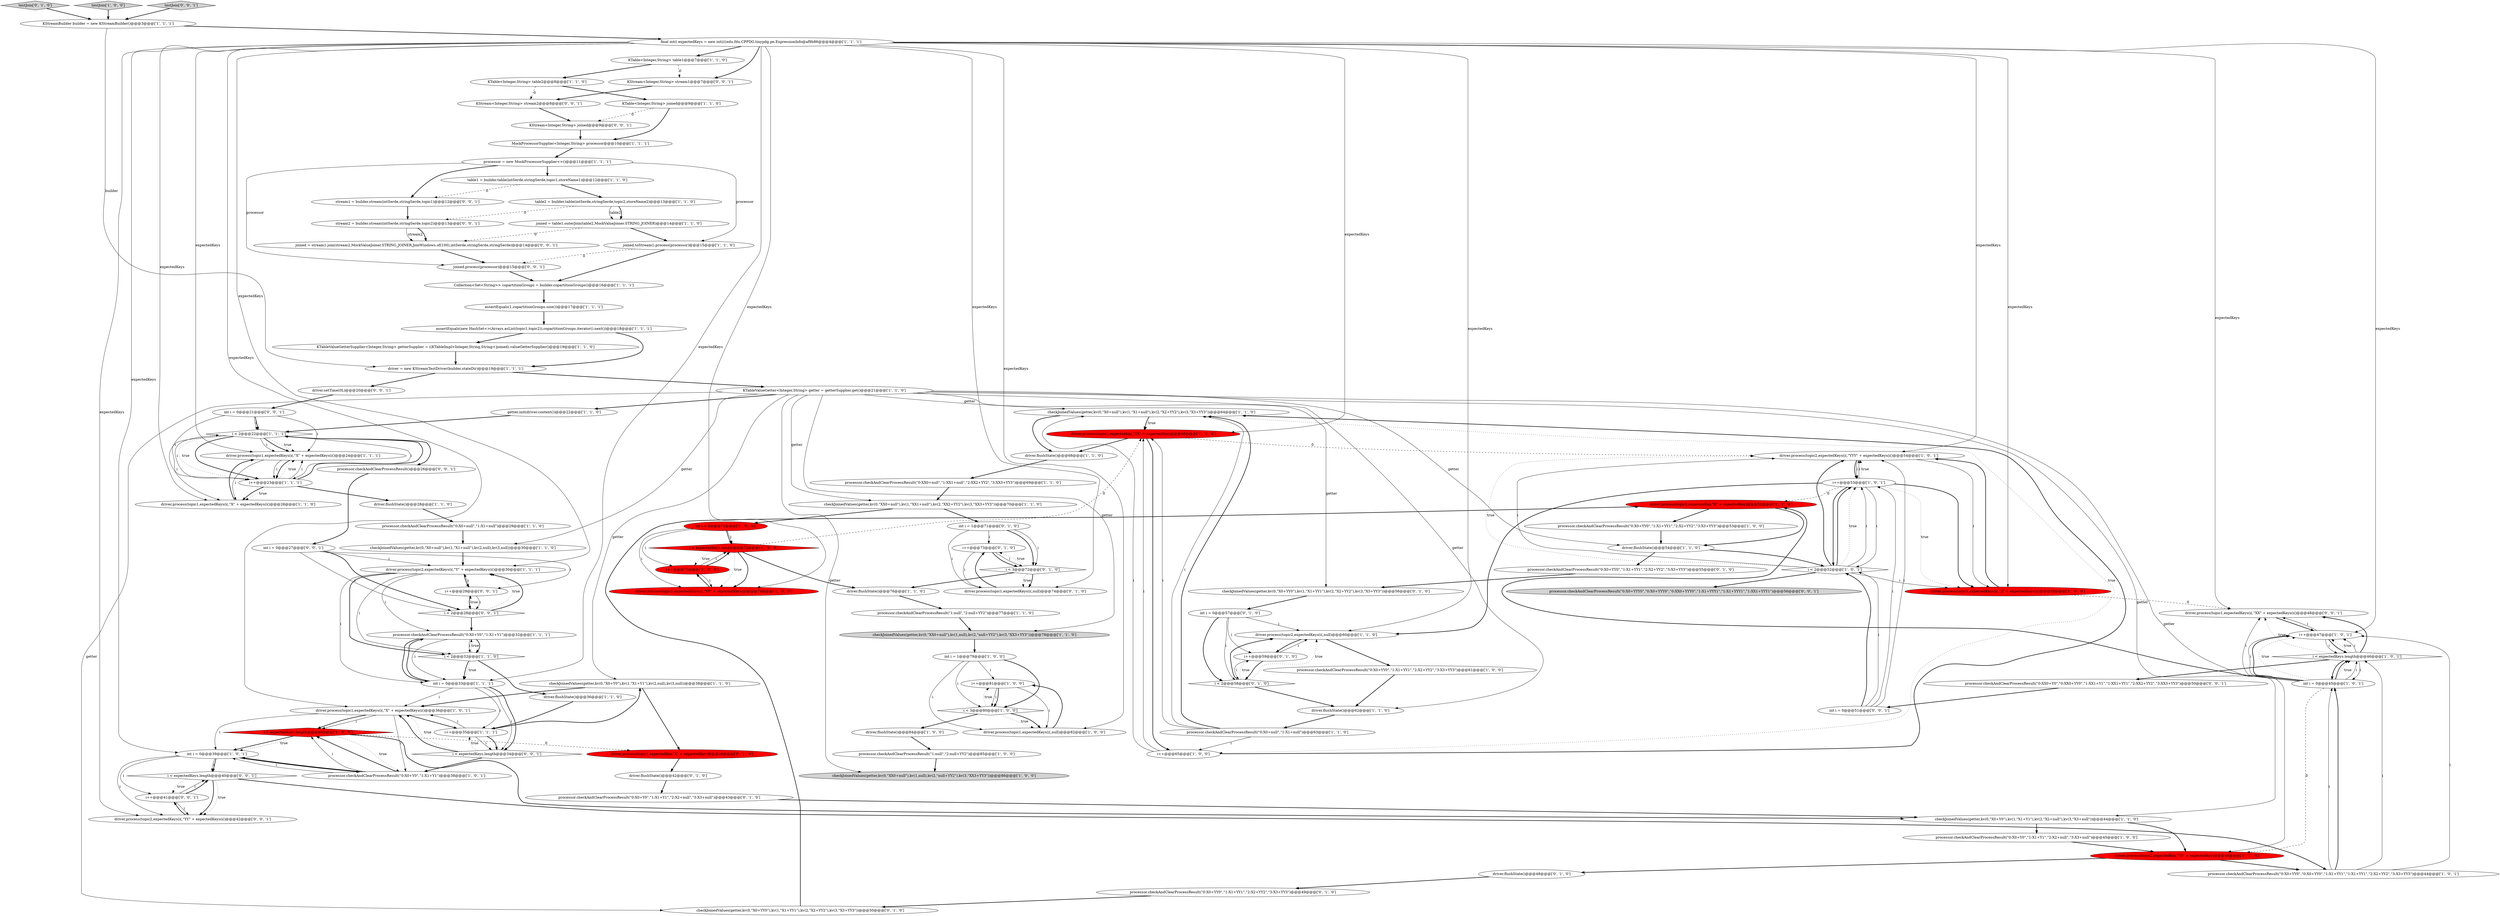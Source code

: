digraph {
36 [style = filled, label = "checkJoinedValues(getter,kv(0,\"X0+null\"),kv(1,\"X1+null\"),kv(2,\"X2+YY2\"),kv(3,\"X3+YY3\"))@@@64@@@['1', '1', '0']", fillcolor = white, shape = ellipse image = "AAA0AAABBB1BBB"];
86 [style = filled, label = "int i = 0@@@57@@@['0', '1', '0']", fillcolor = white, shape = ellipse image = "AAA0AAABBB2BBB"];
56 [style = filled, label = "i < expectedKeys.length@@@40@@@['1', '0', '0']", fillcolor = red, shape = diamond image = "AAA1AAABBB1BBB"];
92 [style = filled, label = "i++@@@29@@@['0', '0', '1']", fillcolor = white, shape = ellipse image = "AAA0AAABBB3BBB"];
108 [style = filled, label = "KStream<Integer,String> joined@@@9@@@['0', '0', '1']", fillcolor = white, shape = ellipse image = "AAA0AAABBB3BBB"];
22 [style = filled, label = "driver.flushState()@@@36@@@['1', '1', '0']", fillcolor = white, shape = ellipse image = "AAA0AAABBB1BBB"];
89 [style = filled, label = "i++@@@73@@@['0', '1', '0']", fillcolor = white, shape = ellipse image = "AAA0AAABBB2BBB"];
9 [style = filled, label = "driver.process(topic2,expectedKey,\"YY\" + expectedKey)@@@46@@@['1', '1', '0']", fillcolor = red, shape = ellipse image = "AAA1AAABBB1BBB"];
42 [style = filled, label = "driver = new KStreamTestDriver(builder,stateDir)@@@19@@@['1', '1', '1']", fillcolor = white, shape = ellipse image = "AAA0AAABBB1BBB"];
63 [style = filled, label = "i < 2@@@32@@@['1', '1', '0']", fillcolor = white, shape = diamond image = "AAA0AAABBB1BBB"];
67 [style = filled, label = "assertEquals(new HashSet<>(Arrays.asList(topic1,topic2)),copartitionGroups.iterator().next())@@@18@@@['1', '1', '1']", fillcolor = white, shape = ellipse image = "AAA0AAABBB1BBB"];
29 [style = filled, label = "i++@@@81@@@['1', '0', '0']", fillcolor = white, shape = ellipse image = "AAA0AAABBB1BBB"];
57 [style = filled, label = "checkJoinedValues(getter,kv(0,\"X0+Y0\"),kv(1,\"X1+Y1\"),kv(2,null),kv(3,null))@@@38@@@['1', '1', '0']", fillcolor = white, shape = ellipse image = "AAA0AAABBB1BBB"];
91 [style = filled, label = "KStream<Integer,String> stream2@@@8@@@['0', '0', '1']", fillcolor = white, shape = ellipse image = "AAA0AAABBB3BBB"];
19 [style = filled, label = "table2 = builder.table(intSerde,stringSerde,topic2,storeName2)@@@13@@@['1', '1', '0']", fillcolor = white, shape = ellipse image = "AAA0AAABBB1BBB"];
59 [style = filled, label = "processor.checkAndClearProcessResult(\"1:null\",\"2:null+YY2\")@@@85@@@['1', '0', '0']", fillcolor = white, shape = ellipse image = "AAA0AAABBB1BBB"];
102 [style = filled, label = "joined.process(processor)@@@15@@@['0', '0', '1']", fillcolor = white, shape = ellipse image = "AAA0AAABBB3BBB"];
7 [style = filled, label = "processor.checkAndClearProcessResult(\"0:X0+Y0\",\"1:X1+Y1\")@@@32@@@['1', '1', '1']", fillcolor = white, shape = ellipse image = "AAA0AAABBB1BBB"];
17 [style = filled, label = "i < 3@@@80@@@['1', '0', '0']", fillcolor = white, shape = diamond image = "AAA0AAABBB1BBB"];
88 [style = filled, label = "processor.checkAndClearProcessResult(\"0:X0+YY0\",\"1:X1+YY1\",\"2:X2+YY2\",\"3:X3+YY3\")@@@55@@@['0', '1', '0']", fillcolor = white, shape = ellipse image = "AAA0AAABBB2BBB"];
27 [style = filled, label = "checkJoinedValues(getter,kv(0,\"XX0+null\"),kv(1,null),kv(2,\"null+YY2\"),kv(3,\"XX3+YY3\"))@@@86@@@['1', '0', '0']", fillcolor = lightgray, shape = ellipse image = "AAA0AAABBB1BBB"];
80 [style = filled, label = "processor.checkAndClearProcessResult(\"0:X0+Y0\",\"1:X1+Y1\",\"2:X2+null\",\"3:X3+null\")@@@43@@@['0', '1', '0']", fillcolor = white, shape = ellipse image = "AAA0AAABBB2BBB"];
94 [style = filled, label = "stream2 = builder.stream(intSerde,stringSerde,topic2)@@@13@@@['0', '0', '1']", fillcolor = white, shape = ellipse image = "AAA0AAABBB3BBB"];
18 [style = filled, label = "i++@@@47@@@['1', '0', '1']", fillcolor = white, shape = ellipse image = "AAA0AAABBB1BBB"];
111 [style = filled, label = "joined = stream1.join(stream2,MockValueJoiner.STRING_JOINER,JoinWindows.of(100),intSerde,stringSerde,stringSerde)@@@14@@@['0', '0', '1']", fillcolor = white, shape = ellipse image = "AAA0AAABBB3BBB"];
33 [style = filled, label = "processor.checkAndClearProcessResult(\"0:X0+YY0\",\"0:X0+YY0\",\"1:X1+YY1\",\"1:X1+YY1\",\"2:X2+YY2\",\"3:X3+YY3\")@@@44@@@['1', '0', '1']", fillcolor = white, shape = ellipse image = "AAA0AAABBB1BBB"];
99 [style = filled, label = "i < expectedKeys.length@@@40@@@['0', '0', '1']", fillcolor = white, shape = diamond image = "AAA0AAABBB3BBB"];
41 [style = filled, label = "driver.process(topic1,expectedKeys(i(,\"X\" + expectedKeys(i()@@@36@@@['1', '0', '1']", fillcolor = white, shape = ellipse image = "AAA0AAABBB1BBB"];
40 [style = filled, label = "driver.process(topic1,expectedKeys(i(,\"X\" + expectedKeys(i()@@@24@@@['1', '1', '1']", fillcolor = white, shape = ellipse image = "AAA0AAABBB1BBB"];
75 [style = filled, label = "driver.process(topic1,expectedKey,\"X\" + expectedKey)@@@40@@@['0', '1', '0']", fillcolor = red, shape = ellipse image = "AAA1AAABBB2BBB"];
8 [style = filled, label = "driver.process(topic1,expectedKey,\"X\" + expectedKey)@@@52@@@['1', '1', '0']", fillcolor = red, shape = ellipse image = "AAA1AAABBB1BBB"];
65 [style = filled, label = "processor.checkAndClearProcessResult(\"0:XX0+null\",\"1:XX1+null\",\"2:XX2+YY2\",\"3:XX3+YY3\")@@@69@@@['1', '1', '0']", fillcolor = white, shape = ellipse image = "AAA0AAABBB1BBB"];
34 [style = filled, label = "getter.init(driver.context())@@@22@@@['1', '1', '0']", fillcolor = white, shape = ellipse image = "AAA0AAABBB1BBB"];
109 [style = filled, label = "i < 2@@@28@@@['0', '0', '1']", fillcolor = white, shape = diamond image = "AAA0AAABBB3BBB"];
76 [style = filled, label = "i < 3@@@72@@@['0', '1', '0']", fillcolor = white, shape = diamond image = "AAA0AAABBB2BBB"];
73 [style = filled, label = "processor.checkAndClearProcessResult(\"0:X0+null\",\"1:X1+null\")@@@63@@@['1', '1', '0']", fillcolor = white, shape = ellipse image = "AAA0AAABBB1BBB"];
81 [style = filled, label = "testJoin['0', '1', '0']", fillcolor = lightgray, shape = diamond image = "AAA0AAABBB2BBB"];
24 [style = filled, label = "driver.process(topic2,expectedKeys(i(,null)@@@60@@@['1', '1', '0']", fillcolor = white, shape = ellipse image = "AAA0AAABBB1BBB"];
32 [style = filled, label = "joined = table1.outerJoin(table2,MockValueJoiner.STRING_JOINER)@@@14@@@['1', '1', '0']", fillcolor = white, shape = ellipse image = "AAA0AAABBB1BBB"];
110 [style = filled, label = "processor.checkAndClearProcessResult(\"0:X0+YYY0\",\"0:X0+YYY0\",\"0:XX0+YYY0\",\"1:X1+YYY1\",\"1:X1+YYY1\",\"1:XX1+YYY1\")@@@56@@@['0', '0', '1']", fillcolor = lightgray, shape = ellipse image = "AAA0AAABBB3BBB"];
21 [style = filled, label = "MockProcessorSupplier<Integer,String> processor@@@10@@@['1', '1', '1']", fillcolor = white, shape = ellipse image = "AAA0AAABBB1BBB"];
25 [style = filled, label = "driver.flushState()@@@76@@@['1', '1', '0']", fillcolor = white, shape = ellipse image = "AAA0AAABBB1BBB"];
60 [style = filled, label = "KTable<Integer,String> joined@@@9@@@['1', '1', '0']", fillcolor = white, shape = ellipse image = "AAA0AAABBB1BBB"];
69 [style = filled, label = "processor.checkAndClearProcessResult(\"0:X0+null\",\"1:X1+null\")@@@29@@@['1', '1', '0']", fillcolor = white, shape = ellipse image = "AAA0AAABBB1BBB"];
101 [style = filled, label = "stream1 = builder.stream(intSerde,stringSerde,topic1)@@@12@@@['0', '0', '1']", fillcolor = white, shape = ellipse image = "AAA0AAABBB3BBB"];
107 [style = filled, label = "int i = 0@@@51@@@['0', '0', '1']", fillcolor = white, shape = ellipse image = "AAA0AAABBB3BBB"];
5 [style = filled, label = "i < expectedKeys.length@@@72@@@['1', '0', '0']", fillcolor = red, shape = diamond image = "AAA1AAABBB1BBB"];
20 [style = filled, label = "processor.checkAndClearProcessResult(\"0:X0+YY0\",\"1:X1+YY1\",\"2:X2+YY2\",\"3:X3+YY3\")@@@53@@@['1', '0', '0']", fillcolor = white, shape = ellipse image = "AAA0AAABBB1BBB"];
74 [style = filled, label = "driver.process(topic1,expectedKey,\"XX\" + expectedKey)@@@66@@@['1', '1', '0']", fillcolor = red, shape = ellipse image = "AAA1AAABBB1BBB"];
87 [style = filled, label = "checkJoinedValues(getter,kv(0,\"X0+YY0\"),kv(1,\"X1+YY1\"),kv(2,\"X2+YY2\"),kv(3,\"X3+YY3\"))@@@50@@@['0', '1', '0']", fillcolor = white, shape = ellipse image = "AAA0AAABBB2BBB"];
100 [style = filled, label = "int i = 0@@@21@@@['0', '0', '1']", fillcolor = white, shape = ellipse image = "AAA0AAABBB3BBB"];
78 [style = filled, label = "i < 2@@@58@@@['0', '1', '0']", fillcolor = white, shape = diamond image = "AAA0AAABBB2BBB"];
77 [style = filled, label = "driver.flushState()@@@42@@@['0', '1', '0']", fillcolor = white, shape = ellipse image = "AAA0AAABBB2BBB"];
96 [style = filled, label = "i < expectedKeys.length@@@34@@@['0', '0', '1']", fillcolor = white, shape = diamond image = "AAA0AAABBB3BBB"];
31 [style = filled, label = "processor = new MockProcessorSupplier<>()@@@11@@@['1', '1', '1']", fillcolor = white, shape = ellipse image = "AAA0AAABBB1BBB"];
84 [style = filled, label = "driver.flushState()@@@48@@@['0', '1', '0']", fillcolor = white, shape = ellipse image = "AAA0AAABBB2BBB"];
49 [style = filled, label = "int i = 0@@@39@@@['1', '0', '1']", fillcolor = white, shape = ellipse image = "AAA0AAABBB1BBB"];
105 [style = filled, label = "processor.checkAndClearProcessResult(\"0:XX0+Y0\",\"0:XX0+YY0\",\"1:XX1+Y1\",\"1:XX1+YY1\",\"2:XX2+YY2\",\"3:XX3+YY3\")@@@50@@@['0', '0', '1']", fillcolor = white, shape = ellipse image = "AAA0AAABBB3BBB"];
43 [style = filled, label = "int i = 0@@@45@@@['1', '0', '1']", fillcolor = white, shape = ellipse image = "AAA0AAABBB1BBB"];
52 [style = filled, label = "KStreamBuilder builder = new KStreamBuilder()@@@3@@@['1', '1', '1']", fillcolor = white, shape = ellipse image = "AAA0AAABBB1BBB"];
13 [style = filled, label = "processor.checkAndClearProcessResult(\"0:X0+Y0\",\"1:X1+Y1\")@@@38@@@['1', '0', '1']", fillcolor = white, shape = ellipse image = "AAA0AAABBB1BBB"];
28 [style = filled, label = "driver.flushState()@@@28@@@['1', '1', '0']", fillcolor = white, shape = ellipse image = "AAA0AAABBB1BBB"];
45 [style = filled, label = "driver.process(topic1,expectedKeys(i(,\"X\" + expectedKeys(i()@@@26@@@['1', '1', '0']", fillcolor = white, shape = ellipse image = "AAA0AAABBB1BBB"];
83 [style = filled, label = "checkJoinedValues(getter,kv(0,\"X0+YY0\"),kv(1,\"X1+YY1\"),kv(2,\"X2+YY2\"),kv(3,\"X3+YY3\"))@@@56@@@['0', '1', '0']", fillcolor = white, shape = ellipse image = "AAA0AAABBB2BBB"];
35 [style = filled, label = "i < expectedKeys.length@@@46@@@['1', '0', '1']", fillcolor = white, shape = diamond image = "AAA0AAABBB1BBB"];
64 [style = filled, label = "i++@@@23@@@['1', '1', '1']", fillcolor = white, shape = ellipse image = "AAA0AAABBB1BBB"];
104 [style = filled, label = "processor.checkAndClearProcessResult()@@@26@@@['0', '0', '1']", fillcolor = white, shape = ellipse image = "AAA0AAABBB3BBB"];
26 [style = filled, label = "processor.checkAndClearProcessResult(\"1:null\",\"2:null+YY2\")@@@77@@@['1', '1', '0']", fillcolor = white, shape = ellipse image = "AAA0AAABBB1BBB"];
66 [style = filled, label = "checkJoinedValues(getter,kv(0,\"XX0+null\"),kv(1,null),kv(2,\"null+YY2\"),kv(3,\"XX3+YY3\"))@@@78@@@['1', '1', '0']", fillcolor = lightgray, shape = ellipse image = "AAA0AAABBB1BBB"];
95 [style = filled, label = "i++@@@41@@@['0', '0', '1']", fillcolor = white, shape = ellipse image = "AAA0AAABBB3BBB"];
39 [style = filled, label = "Collection<Set<String>> copartitionGroups = builder.copartitionGroups()@@@16@@@['1', '1', '1']", fillcolor = white, shape = ellipse image = "AAA0AAABBB1BBB"];
58 [style = filled, label = "testJoin['1', '0', '0']", fillcolor = lightgray, shape = diamond image = "AAA0AAABBB1BBB"];
85 [style = filled, label = "driver.process(topic1,expectedKeys(i(,null)@@@74@@@['0', '1', '0']", fillcolor = white, shape = ellipse image = "AAA0AAABBB2BBB"];
48 [style = filled, label = "driver.flushState()@@@84@@@['1', '0', '0']", fillcolor = white, shape = ellipse image = "AAA0AAABBB1BBB"];
3 [style = filled, label = "i++@@@65@@@['1', '0', '0']", fillcolor = white, shape = ellipse image = "AAA0AAABBB1BBB"];
38 [style = filled, label = "final int(( expectedKeys = new int((((edu.fdu.CPPDG.tinypdg.pe.ExpressionInfo@af9b86@@@4@@@['1', '1', '1']", fillcolor = white, shape = ellipse image = "AAA0AAABBB1BBB"];
2 [style = filled, label = "KTableValueGetter<Integer,String> getter = getterSupplier.get()@@@21@@@['1', '1', '0']", fillcolor = white, shape = ellipse image = "AAA0AAABBB1BBB"];
90 [style = filled, label = "processor.checkAndClearProcessResult(\"0:X0+YY0\",\"1:X1+YY1\",\"2:X2+YY2\",\"3:X3+YY3\")@@@49@@@['0', '1', '0']", fillcolor = white, shape = ellipse image = "AAA0AAABBB2BBB"];
50 [style = filled, label = "checkJoinedValues(getter,kv(0,\"X0+null\"),kv(1,\"X1+null\"),kv(2,null),kv(3,null))@@@30@@@['1', '1', '0']", fillcolor = white, shape = ellipse image = "AAA0AAABBB1BBB"];
10 [style = filled, label = "driver.flushState()@@@68@@@['1', '1', '0']", fillcolor = white, shape = ellipse image = "AAA0AAABBB1BBB"];
106 [style = filled, label = "KStream<Integer,String> stream1@@@7@@@['0', '0', '1']", fillcolor = white, shape = ellipse image = "AAA0AAABBB3BBB"];
16 [style = filled, label = "KTableValueGetterSupplier<Integer,String> getterSupplier = ((KTableImpl<Integer,String,String>)joined).valueGetterSupplier()@@@19@@@['1', '1', '0']", fillcolor = white, shape = ellipse image = "AAA0AAABBB1BBB"];
79 [style = filled, label = "i++@@@59@@@['0', '1', '0']", fillcolor = white, shape = ellipse image = "AAA0AAABBB2BBB"];
0 [style = filled, label = "driver.process(topic1,expectedKeys(i(,\"XX\" + expectedKeys(i()@@@74@@@['1', '0', '0']", fillcolor = red, shape = ellipse image = "AAA1AAABBB1BBB"];
61 [style = filled, label = "assertEquals(1,copartitionGroups.size())@@@17@@@['1', '1', '1']", fillcolor = white, shape = ellipse image = "AAA0AAABBB1BBB"];
103 [style = filled, label = "driver.setTime(0L)@@@20@@@['0', '0', '1']", fillcolor = white, shape = ellipse image = "AAA0AAABBB3BBB"];
44 [style = filled, label = "i < 2@@@22@@@['1', '1', '1']", fillcolor = white, shape = diamond image = "AAA0AAABBB1BBB"];
15 [style = filled, label = "i++@@@53@@@['1', '0', '1']", fillcolor = white, shape = ellipse image = "AAA0AAABBB1BBB"];
62 [style = filled, label = "joined.toStream().process(processor)@@@15@@@['1', '1', '0']", fillcolor = white, shape = ellipse image = "AAA0AAABBB1BBB"];
71 [style = filled, label = "processor.checkAndClearProcessResult(\"0:X0+Y0\",\"1:X1+Y1\",\"2:X2+null\",\"3:X3+null\")@@@45@@@['1', '0', '0']", fillcolor = white, shape = ellipse image = "AAA0AAABBB1BBB"];
55 [style = filled, label = "driver.process(topic1,expectedKeys(i(,null)@@@82@@@['1', '0', '0']", fillcolor = white, shape = ellipse image = "AAA0AAABBB1BBB"];
11 [style = filled, label = "table1 = builder.table(intSerde,stringSerde,topic1,storeName1)@@@12@@@['1', '1', '0']", fillcolor = white, shape = ellipse image = "AAA0AAABBB1BBB"];
46 [style = filled, label = "i < 2@@@52@@@['1', '0', '1']", fillcolor = white, shape = diamond image = "AAA0AAABBB1BBB"];
72 [style = filled, label = "processor.checkAndClearProcessResult(\"0:X0+YY0\",\"1:X1+YY1\",\"2:X2+YY2\",\"3:X3+YY3\")@@@61@@@['1', '0', '0']", fillcolor = white, shape = ellipse image = "AAA0AAABBB1BBB"];
1 [style = filled, label = "driver.process(topic2,expectedKeys(i(,\"YYY\" + expectedKeys(i()@@@54@@@['1', '0', '1']", fillcolor = white, shape = ellipse image = "AAA0AAABBB1BBB"];
53 [style = filled, label = "i++@@@73@@@['1', '0', '0']", fillcolor = red, shape = ellipse image = "AAA1AAABBB1BBB"];
23 [style = filled, label = "checkJoinedValues(getter,kv(0,\"X0+Y0\"),kv(1,\"X1+Y1\"),kv(2,\"X2+null\"),kv(3,\"X3+null\"))@@@44@@@['1', '1', '0']", fillcolor = white, shape = ellipse image = "AAA0AAABBB1BBB"];
30 [style = filled, label = "driver.flushState()@@@62@@@['1', '1', '0']", fillcolor = white, shape = ellipse image = "AAA0AAABBB1BBB"];
98 [style = filled, label = "testJoin['0', '0', '1']", fillcolor = lightgray, shape = diamond image = "AAA0AAABBB3BBB"];
54 [style = filled, label = "int i = 1@@@79@@@['1', '0', '0']", fillcolor = white, shape = ellipse image = "AAA0AAABBB1BBB"];
37 [style = filled, label = "int i = 0@@@71@@@['1', '0', '0']", fillcolor = red, shape = ellipse image = "AAA1AAABBB1BBB"];
68 [style = filled, label = "driver.flushState()@@@54@@@['1', '1', '0']", fillcolor = white, shape = ellipse image = "AAA0AAABBB1BBB"];
4 [style = filled, label = "KTable<Integer,String> table2@@@8@@@['1', '1', '0']", fillcolor = white, shape = ellipse image = "AAA0AAABBB1BBB"];
112 [style = filled, label = "driver.process(topic1,expectedKeys(i(,\"XX\" + expectedKeys(i()@@@48@@@['0', '0', '1']", fillcolor = white, shape = ellipse image = "AAA0AAABBB3BBB"];
12 [style = filled, label = "i++@@@35@@@['1', '1', '1']", fillcolor = white, shape = ellipse image = "AAA0AAABBB1BBB"];
82 [style = filled, label = "int i = 1@@@71@@@['0', '1', '0']", fillcolor = white, shape = ellipse image = "AAA0AAABBB2BBB"];
47 [style = filled, label = "KTable<Integer,String> table1@@@7@@@['1', '1', '0']", fillcolor = white, shape = ellipse image = "AAA0AAABBB1BBB"];
51 [style = filled, label = "driver.process(topic1,expectedKeys(i(,\"X\" + expectedKeys(i()@@@58@@@['1', '0', '0']", fillcolor = red, shape = ellipse image = "AAA1AAABBB1BBB"];
93 [style = filled, label = "int i = 0@@@27@@@['0', '0', '1']", fillcolor = white, shape = ellipse image = "AAA0AAABBB3BBB"];
6 [style = filled, label = "driver.process(topic2,expectedKeys(i(,\"Y\" + expectedKeys(i()@@@30@@@['1', '1', '1']", fillcolor = white, shape = ellipse image = "AAA0AAABBB1BBB"];
97 [style = filled, label = "driver.process(topic2,expectedKeys(i(,\"YY\" + expectedKeys(i()@@@42@@@['0', '0', '1']", fillcolor = white, shape = ellipse image = "AAA0AAABBB3BBB"];
70 [style = filled, label = "int i = 0@@@33@@@['1', '1', '1']", fillcolor = white, shape = ellipse image = "AAA0AAABBB1BBB"];
14 [style = filled, label = "checkJoinedValues(getter,kv(0,\"XX0+null\"),kv(1,\"XX1+null\"),kv(2,\"XX2+YY2\"),kv(3,\"XX3+YY3\"))@@@70@@@['1', '1', '0']", fillcolor = white, shape = ellipse image = "AAA0AAABBB1BBB"];
35->105 [style = bold, label=""];
73->74 [style = solid, label="i"];
18->35 [style = solid, label="i"];
24->79 [style = bold, label=""];
81->52 [style = bold, label=""];
70->96 [style = solid, label="i"];
38->24 [style = solid, label="expectedKeys"];
43->35 [style = dotted, label="true"];
71->9 [style = bold, label=""];
46->15 [style = bold, label=""];
109->6 [style = dotted, label="true"];
96->12 [style = dotted, label="true"];
92->109 [style = solid, label="i"];
35->112 [style = dotted, label="true"];
94->111 [style = solid, label="stream2"];
39->61 [style = bold, label=""];
94->111 [style = bold, label=""];
33->18 [style = solid, label="i"];
78->24 [style = dotted, label="true"];
77->80 [style = bold, label=""];
51->1 [style = bold, label=""];
13->49 [style = bold, label=""];
38->55 [style = solid, label="expectedKeys"];
33->43 [style = solid, label="i"];
2->68 [style = solid, label="getter"];
57->41 [style = bold, label=""];
43->18 [style = bold, label=""];
35->43 [style = bold, label=""];
107->15 [style = solid, label="i"];
65->14 [style = bold, label=""];
44->64 [style = dotted, label="true"];
109->7 [style = bold, label=""];
96->41 [style = dotted, label="true"];
89->85 [style = solid, label="i"];
99->97 [style = bold, label=""];
63->22 [style = bold, label=""];
13->49 [style = solid, label="i"];
82->76 [style = bold, label=""];
69->50 [style = bold, label=""];
37->5 [style = bold, label=""];
20->68 [style = bold, label=""];
0->53 [style = bold, label=""];
2->36 [style = solid, label="getter"];
15->46 [style = solid, label="i"];
3->74 [style = solid, label="i"];
3->36 [style = bold, label=""];
53->0 [style = solid, label="i"];
32->62 [style = bold, label=""];
21->31 [style = bold, label=""];
8->20 [style = bold, label=""];
7->70 [style = bold, label=""];
79->24 [style = solid, label="i"];
82->85 [style = solid, label="i"];
5->0 [style = bold, label=""];
15->8 [style = dashed, label="0"];
43->35 [style = bold, label=""];
38->6 [style = solid, label="expectedKeys"];
49->13 [style = bold, label=""];
44->40 [style = dotted, label="true"];
43->8 [style = bold, label=""];
35->112 [style = bold, label=""];
37->5 [style = solid, label="i"];
29->17 [style = solid, label="i"];
18->35 [style = bold, label=""];
16->42 [style = bold, label=""];
98->52 [style = bold, label=""];
75->77 [style = bold, label=""];
44->45 [style = solid, label="i"];
100->64 [style = solid, label="i"];
99->95 [style = dotted, label="true"];
100->44 [style = solid, label="i"];
2->14 [style = solid, label="getter"];
95->99 [style = solid, label="i"];
2->27 [style = solid, label="getter"];
36->74 [style = dotted, label="true"];
49->95 [style = solid, label="i"];
26->66 [style = bold, label=""];
100->44 [style = bold, label=""];
46->1 [style = dotted, label="true"];
83->86 [style = bold, label=""];
14->37 [style = bold, label=""];
88->83 [style = bold, label=""];
40->64 [style = solid, label="i"];
41->49 [style = solid, label="i"];
52->42 [style = solid, label="builder"];
70->12 [style = solid, label="i"];
74->10 [style = bold, label=""];
6->92 [style = bold, label=""];
64->40 [style = dotted, label="true"];
42->2 [style = bold, label=""];
24->72 [style = bold, label=""];
67->16 [style = bold, label=""];
78->30 [style = bold, label=""];
55->29 [style = bold, label=""];
62->102 [style = dashed, label="0"];
78->24 [style = bold, label=""];
9->33 [style = bold, label=""];
60->21 [style = bold, label=""];
19->32 [style = solid, label="table2"];
51->112 [style = dashed, label="0"];
38->0 [style = solid, label="expectedKeys"];
2->34 [style = bold, label=""];
76->25 [style = bold, label=""];
41->13 [style = solid, label="i"];
95->99 [style = bold, label=""];
54->17 [style = bold, label=""];
13->56 [style = solid, label="i"];
53->5 [style = solid, label="i"];
73->36 [style = solid, label="i"];
17->55 [style = dotted, label="true"];
68->88 [style = bold, label=""];
12->96 [style = bold, label=""];
3->36 [style = solid, label="i"];
86->78 [style = bold, label=""];
6->7 [style = solid, label="i"];
86->78 [style = solid, label="i"];
64->45 [style = dotted, label="true"];
4->91 [style = dashed, label="0"];
76->89 [style = dotted, label="true"];
31->11 [style = bold, label=""];
5->25 [style = bold, label=""];
62->39 [style = bold, label=""];
66->54 [style = bold, label=""];
38->40 [style = solid, label="expectedKeys"];
5->74 [style = dashed, label="0"];
64->45 [style = bold, label=""];
90->87 [style = bold, label=""];
49->99 [style = solid, label="i"];
63->70 [style = dotted, label="true"];
63->7 [style = dotted, label="true"];
95->97 [style = solid, label="i"];
100->40 [style = solid, label="i"];
64->40 [style = solid, label="i"];
33->35 [style = solid, label="i"];
28->69 [style = bold, label=""];
30->73 [style = bold, label=""];
91->108 [style = bold, label=""];
36->3 [style = dotted, label="true"];
10->65 [style = bold, label=""];
103->100 [style = bold, label=""];
40->45 [style = solid, label="i"];
2->9 [style = solid, label="getter"];
76->85 [style = dotted, label="true"];
25->26 [style = bold, label=""];
74->3 [style = bold, label=""];
15->51 [style = dotted, label="true"];
56->23 [style = bold, label=""];
74->1 [style = dashed, label="0"];
38->47 [style = bold, label=""];
7->70 [style = solid, label="i"];
72->30 [style = bold, label=""];
43->9 [style = dashed, label="0"];
70->7 [style = bold, label=""];
112->18 [style = bold, label=""];
31->62 [style = solid, label="processor"];
35->18 [style = dotted, label="true"];
92->6 [style = solid, label="i"];
2->87 [style = solid, label="getter"];
108->21 [style = bold, label=""];
93->6 [style = solid, label="i"];
7->63 [style = bold, label=""];
86->79 [style = solid, label="i"];
84->90 [style = bold, label=""];
79->78 [style = solid, label="i"];
87->8 [style = bold, label=""];
12->41 [style = solid, label="i"];
64->44 [style = bold, label=""];
59->27 [style = bold, label=""];
99->97 [style = dotted, label="true"];
29->17 [style = bold, label=""];
104->93 [style = bold, label=""];
96->41 [style = bold, label=""];
111->102 [style = bold, label=""];
38->70 [style = solid, label="expectedKeys"];
44->64 [style = solid, label="i"];
82->76 [style = solid, label="i"];
82->89 [style = solid, label="i"];
38->97 [style = solid, label="expectedKeys"];
43->112 [style = solid, label="i"];
107->46 [style = solid, label="i"];
43->35 [style = solid, label="i"];
54->29 [style = solid, label="i"];
6->70 [style = solid, label="i"];
1->51 [style = solid, label="i"];
63->70 [style = bold, label=""];
38->49 [style = solid, label="expectedKeys"];
5->0 [style = dotted, label="true"];
9->84 [style = bold, label=""];
31->102 [style = solid, label="processor"];
38->106 [style = bold, label=""];
12->96 [style = solid, label="i"];
1->15 [style = solid, label="i"];
105->107 [style = bold, label=""];
56->13 [style = dotted, label="true"];
17->55 [style = bold, label=""];
54->55 [style = solid, label="i"];
2->30 [style = solid, label="getter"];
89->76 [style = bold, label=""];
93->92 [style = solid, label="i"];
101->94 [style = bold, label=""];
97->95 [style = bold, label=""];
15->1 [style = solid, label="i"];
44->40 [style = solid, label="i"];
19->32 [style = bold, label=""];
23->71 [style = bold, label=""];
76->85 [style = bold, label=""];
5->53 [style = dotted, label="true"];
32->111 [style = dashed, label="0"];
46->110 [style = bold, label=""];
86->24 [style = solid, label="i"];
33->43 [style = bold, label=""];
34->44 [style = bold, label=""];
38->18 [style = solid, label="expectedKeys"];
29->55 [style = solid, label="i"];
41->12 [style = bold, label=""];
49->99 [style = bold, label=""];
17->29 [style = dotted, label="true"];
6->63 [style = bold, label=""];
70->96 [style = bold, label=""];
38->1 [style = solid, label="expectedKeys"];
38->45 [style = solid, label="expectedKeys"];
107->46 [style = bold, label=""];
38->41 [style = solid, label="expectedKeys"];
70->41 [style = solid, label="i"];
80->23 [style = bold, label=""];
45->40 [style = bold, label=""];
61->67 [style = bold, label=""];
41->56 [style = solid, label="i"];
36->10 [style = bold, label=""];
35->43 [style = solid, label="i"];
47->106 [style = dashed, label="0"];
48->59 [style = bold, label=""];
89->76 [style = solid, label="i"];
78->79 [style = dotted, label="true"];
50->6 [style = bold, label=""];
56->49 [style = bold, label=""];
6->63 [style = solid, label="i"];
93->109 [style = bold, label=""];
68->46 [style = bold, label=""];
96->13 [style = bold, label=""];
46->1 [style = solid, label="i"];
102->39 [style = bold, label=""];
73->3 [style = solid, label="i"];
54->17 [style = solid, label="i"];
53->5 [style = bold, label=""];
44->104 [style = bold, label=""];
93->109 [style = solid, label="i"];
38->74 [style = solid, label="expectedKeys"];
43->18 [style = dotted, label="true"];
1->15 [style = bold, label=""];
109->92 [style = dotted, label="true"];
12->57 [style = bold, label=""];
4->60 [style = bold, label=""];
2->23 [style = solid, label="getter"];
44->40 [style = bold, label=""];
40->64 [style = bold, label=""];
52->38 [style = bold, label=""];
41->56 [style = bold, label=""];
14->82 [style = bold, label=""];
2->57 [style = solid, label="getter"];
19->94 [style = dashed, label="0"];
43->18 [style = solid, label="i"];
37->53 [style = solid, label="i"];
11->19 [style = bold, label=""];
57->75 [style = bold, label=""];
49->97 [style = solid, label="i"];
18->112 [style = solid, label="i"];
31->101 [style = bold, label=""];
107->1 [style = solid, label="i"];
38->112 [style = solid, label="expectedKeys"];
60->108 [style = dashed, label="0"];
92->109 [style = bold, label=""];
2->66 [style = solid, label="getter"];
73->36 [style = bold, label=""];
38->85 [style = solid, label="expectedKeys"];
13->56 [style = bold, label=""];
36->74 [style = bold, label=""];
8->68 [style = bold, label=""];
85->89 [style = bold, label=""];
2->83 [style = solid, label="getter"];
79->78 [style = bold, label=""];
46->1 [style = bold, label=""];
11->101 [style = dashed, label="0"];
37->0 [style = solid, label="i"];
35->18 [style = solid, label="i"];
22->12 [style = bold, label=""];
15->1 [style = dotted, label="true"];
15->24 [style = bold, label=""];
7->63 [style = solid, label="i"];
2->50 [style = solid, label="getter"];
17->48 [style = bold, label=""];
106->91 [style = bold, label=""];
67->42 [style = bold, label=""];
15->46 [style = bold, label=""];
64->44 [style = solid, label="i"];
56->75 [style = dashed, label="0"];
58->52 [style = bold, label=""];
56->49 [style = dotted, label="true"];
99->33 [style = bold, label=""];
64->28 [style = bold, label=""];
46->51 [style = solid, label="i"];
23->9 [style = bold, label=""];
46->15 [style = dotted, label="true"];
46->15 [style = solid, label="i"];
44->64 [style = bold, label=""];
109->6 [style = bold, label=""];
42->103 [style = bold, label=""];
38->51 [style = solid, label="expectedKeys"];
47->4 [style = bold, label=""];
15->51 [style = bold, label=""];
}
